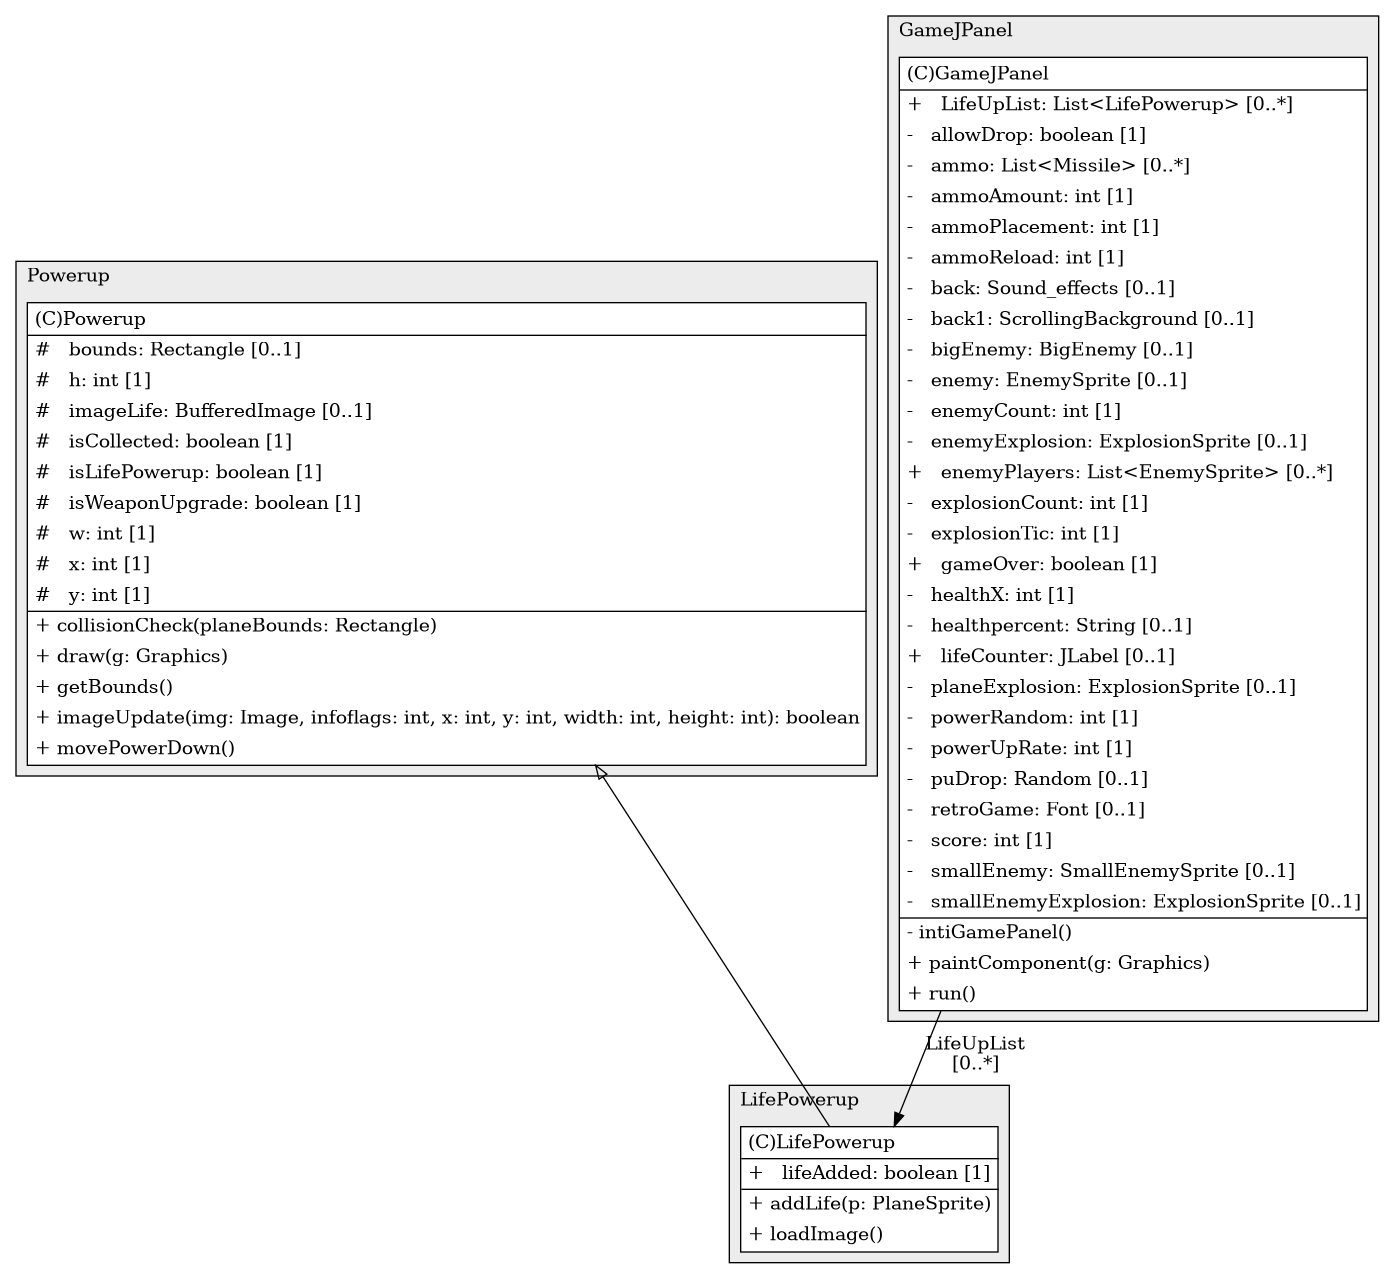 @startuml

/' diagram meta data start
config=StructureConfiguration;
{
  "projectClassification": {
    "searchMode": "OpenProject", // OpenProject, AllProjects
    "includedProjects": "",
    "pathEndKeywords": "*.impl",
    "isClientPath": "",
    "isClientName": "",
    "isTestPath": "",
    "isTestName": "",
    "isMappingPath": "",
    "isMappingName": "",
    "isDataAccessPath": "",
    "isDataAccessName": "",
    "isDataStructurePath": "",
    "isDataStructureName": "",
    "isInterfaceStructuresPath": "",
    "isInterfaceStructuresName": "",
    "isEntryPointPath": "",
    "isEntryPointName": ""
  },
  "graphRestriction": {
    "classPackageExcludeFilter": "",
    "classPackageIncludeFilter": "",
    "classNameExcludeFilter": "",
    "classNameIncludeFilter": "",
    "methodNameExcludeFilter": "",
    "methodNameIncludeFilter": "",
    "removeByInheritance": "", // inheritance/annotation based filtering is done in a second step
    "removeByAnnotation": "",
    "removeByClassPackage": "", // cleanup the graph after inheritance/annotation based filtering is done
    "removeByClassName": "",
    "cutMappings": false,
    "cutEnum": true,
    "cutTests": true,
    "cutClient": true,
    "cutDataAccess": false,
    "cutInterfaceStructures": false,
    "cutDataStructures": false,
    "cutGetterAndSetter": true,
    "cutConstructors": true
  },
  "graphTraversal": {
    "forwardDepth": 6,
    "backwardDepth": 6,
    "classPackageExcludeFilter": "",
    "classPackageIncludeFilter": "",
    "classNameExcludeFilter": "",
    "classNameIncludeFilter": "",
    "methodNameExcludeFilter": "",
    "methodNameIncludeFilter": "",
    "hideMappings": false,
    "hideDataStructures": false,
    "hidePrivateMethods": true,
    "hideInterfaceCalls": true, // indirection: implementation -> interface (is hidden) -> implementation
    "onlyShowApplicationEntryPoints": false // root node is included
  },
  "details": {
    "aggregation": "GroupByClass", // ByClass, GroupByClass, None
    "showClassGenericTypes": true,
    "showMethods": true,
    "showMethodParameterNames": true,
    "showMethodParameterTypes": true,
    "showMethodReturnType": true,
    "showPackageLevels": 2,
    "showDetailedClassStructure": true
  },
  "rootClass": "LifePowerup"
}
diagram meta data end '/



digraph g {
    rankdir="TB"
    splines=polyline
    

'nodes 
subgraph cluster_1053268060 { 
   	label=LifePowerup
	labeljust=l
	fillcolor="#ececec"
	style=filled
   
   LifePowerup1053268060[
	label=<<TABLE BORDER="1" CELLBORDER="0" CELLPADDING="4" CELLSPACING="0">
<TR><TD ALIGN="LEFT" >(C)LifePowerup</TD></TR>
<HR/>
<TR><TD ALIGN="LEFT" >+   lifeAdded: boolean [1]</TD></TR>
<HR/>
<TR><TD ALIGN="LEFT" >+ addLife(p: PlaneSprite)</TD></TR>
<TR><TD ALIGN="LEFT" >+ loadImage()</TD></TR>
</TABLE>>
	style=filled
	margin=0
	shape=plaintext
	fillcolor="#FFFFFF"
];
} 

subgraph cluster_1276707392 { 
   	label=Powerup
	labeljust=l
	fillcolor="#ececec"
	style=filled
   
   Powerup1276707392[
	label=<<TABLE BORDER="1" CELLBORDER="0" CELLPADDING="4" CELLSPACING="0">
<TR><TD ALIGN="LEFT" >(C)Powerup</TD></TR>
<HR/>
<TR><TD ALIGN="LEFT" >#   bounds: Rectangle [0..1]</TD></TR>
<TR><TD ALIGN="LEFT" >#   h: int [1]</TD></TR>
<TR><TD ALIGN="LEFT" >#   imageLife: BufferedImage [0..1]</TD></TR>
<TR><TD ALIGN="LEFT" >#   isCollected: boolean [1]</TD></TR>
<TR><TD ALIGN="LEFT" >#   isLifePowerup: boolean [1]</TD></TR>
<TR><TD ALIGN="LEFT" >#   isWeaponUpgrade: boolean [1]</TD></TR>
<TR><TD ALIGN="LEFT" >#   w: int [1]</TD></TR>
<TR><TD ALIGN="LEFT" >#   x: int [1]</TD></TR>
<TR><TD ALIGN="LEFT" >#   y: int [1]</TD></TR>
<HR/>
<TR><TD ALIGN="LEFT" >+ collisionCheck(planeBounds: Rectangle)</TD></TR>
<TR><TD ALIGN="LEFT" >+ draw(g: Graphics)</TD></TR>
<TR><TD ALIGN="LEFT" >+ getBounds()</TD></TR>
<TR><TD ALIGN="LEFT" >+ imageUpdate(img: Image, infoflags: int, x: int, y: int, width: int, height: int): boolean</TD></TR>
<TR><TD ALIGN="LEFT" >+ movePowerDown()</TD></TR>
</TABLE>>
	style=filled
	margin=0
	shape=plaintext
	fillcolor="#FFFFFF"
];
} 

subgraph cluster_1965186452 { 
   	label=GameJPanel
	labeljust=l
	fillcolor="#ececec"
	style=filled
   
   GameJPanel1965186452[
	label=<<TABLE BORDER="1" CELLBORDER="0" CELLPADDING="4" CELLSPACING="0">
<TR><TD ALIGN="LEFT" >(C)GameJPanel</TD></TR>
<HR/>
<TR><TD ALIGN="LEFT" >+   LifeUpList: List&lt;LifePowerup&gt; [0..*]</TD></TR>
<TR><TD ALIGN="LEFT" >-   allowDrop: boolean [1]</TD></TR>
<TR><TD ALIGN="LEFT" >-   ammo: List&lt;Missile&gt; [0..*]</TD></TR>
<TR><TD ALIGN="LEFT" >-   ammoAmount: int [1]</TD></TR>
<TR><TD ALIGN="LEFT" >-   ammoPlacement: int [1]</TD></TR>
<TR><TD ALIGN="LEFT" >-   ammoReload: int [1]</TD></TR>
<TR><TD ALIGN="LEFT" >-   back: Sound_effects [0..1]</TD></TR>
<TR><TD ALIGN="LEFT" >-   back1: ScrollingBackground [0..1]</TD></TR>
<TR><TD ALIGN="LEFT" >-   bigEnemy: BigEnemy [0..1]</TD></TR>
<TR><TD ALIGN="LEFT" >-   enemy: EnemySprite [0..1]</TD></TR>
<TR><TD ALIGN="LEFT" >-   enemyCount: int [1]</TD></TR>
<TR><TD ALIGN="LEFT" >-   enemyExplosion: ExplosionSprite [0..1]</TD></TR>
<TR><TD ALIGN="LEFT" >+   enemyPlayers: List&lt;EnemySprite&gt; [0..*]</TD></TR>
<TR><TD ALIGN="LEFT" >-   explosionCount: int [1]</TD></TR>
<TR><TD ALIGN="LEFT" >-   explosionTic: int [1]</TD></TR>
<TR><TD ALIGN="LEFT" >+   gameOver: boolean [1]</TD></TR>
<TR><TD ALIGN="LEFT" >-   healthX: int [1]</TD></TR>
<TR><TD ALIGN="LEFT" >-   healthpercent: String [0..1]</TD></TR>
<TR><TD ALIGN="LEFT" >+   lifeCounter: JLabel [0..1]</TD></TR>
<TR><TD ALIGN="LEFT" >-   planeExplosion: ExplosionSprite [0..1]</TD></TR>
<TR><TD ALIGN="LEFT" >-   powerRandom: int [1]</TD></TR>
<TR><TD ALIGN="LEFT" >-   powerUpRate: int [1]</TD></TR>
<TR><TD ALIGN="LEFT" >-   puDrop: Random [0..1]</TD></TR>
<TR><TD ALIGN="LEFT" >-   retroGame: Font [0..1]</TD></TR>
<TR><TD ALIGN="LEFT" >-   score: int [1]</TD></TR>
<TR><TD ALIGN="LEFT" >-   smallEnemy: SmallEnemySprite [0..1]</TD></TR>
<TR><TD ALIGN="LEFT" >-   smallEnemyExplosion: ExplosionSprite [0..1]</TD></TR>
<HR/>
<TR><TD ALIGN="LEFT" >- intiGamePanel()</TD></TR>
<TR><TD ALIGN="LEFT" >+ paintComponent(g: Graphics)</TD></TR>
<TR><TD ALIGN="LEFT" >+ run()</TD></TR>
</TABLE>>
	style=filled
	margin=0
	shape=plaintext
	fillcolor="#FFFFFF"
];
} 

'edges    
GameJPanel1965186452 -> LifePowerup1053268060[label="LifeUpList
[0..*]"];
Powerup1276707392 -> LifePowerup1053268060[arrowhead=none, arrowtail=empty, dir=both];
    
}
@enduml